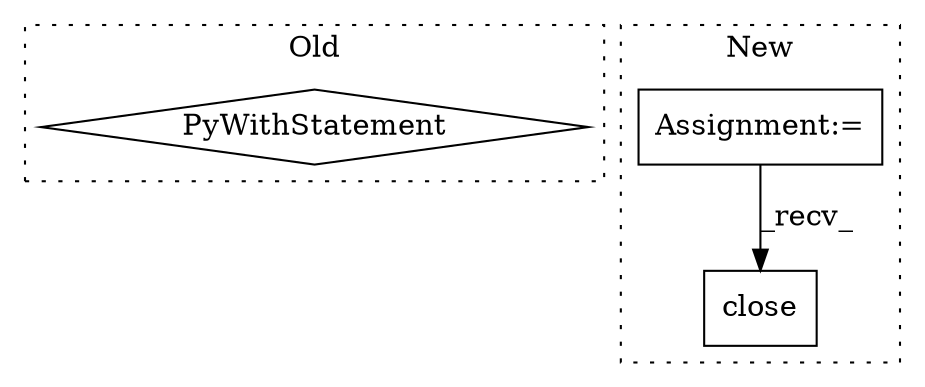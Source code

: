 digraph G {
subgraph cluster0 {
1 [label="PyWithStatement" a="104" s="7631,7695" l="10,2" shape="diamond"];
label = "Old";
style="dotted";
}
subgraph cluster1 {
2 [label="close" a="32" s="7721" l="7" shape="box"];
3 [label="Assignment:=" a="7" s="6503" l="1" shape="box"];
label = "New";
style="dotted";
}
3 -> 2 [label="_recv_"];
}